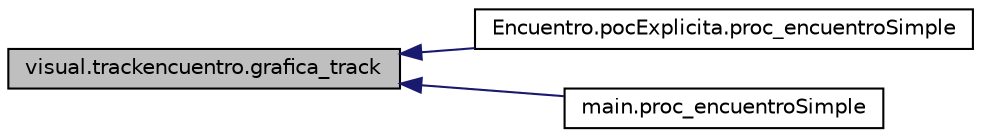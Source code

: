 digraph G
{
  edge [fontname="Helvetica",fontsize="10",labelfontname="Helvetica",labelfontsize="10"];
  node [fontname="Helvetica",fontsize="10",shape=record];
  rankdir="LR";
  Node1 [label="visual.trackencuentro.grafica_track",height=0.2,width=0.4,color="black", fillcolor="grey75", style="filled" fontcolor="black"];
  Node1 -> Node2 [dir="back",color="midnightblue",fontsize="10",style="solid",fontname="Helvetica"];
  Node2 [label="Encuentro.pocExplicita.proc_encuentroSimple",height=0.2,width=0.4,color="black", fillcolor="white", style="filled",URL="$namespace_encuentro_1_1poc_explicita.html#a0ec8439628e67a192bb488d63dadbae9"];
  Node1 -> Node3 [dir="back",color="midnightblue",fontsize="10",style="solid",fontname="Helvetica"];
  Node3 [label="main.proc_encuentroSimple",height=0.2,width=0.4,color="black", fillcolor="white", style="filled",URL="$namespacemain.html#adf9132d84025b4be604470e924d23125"];
}
